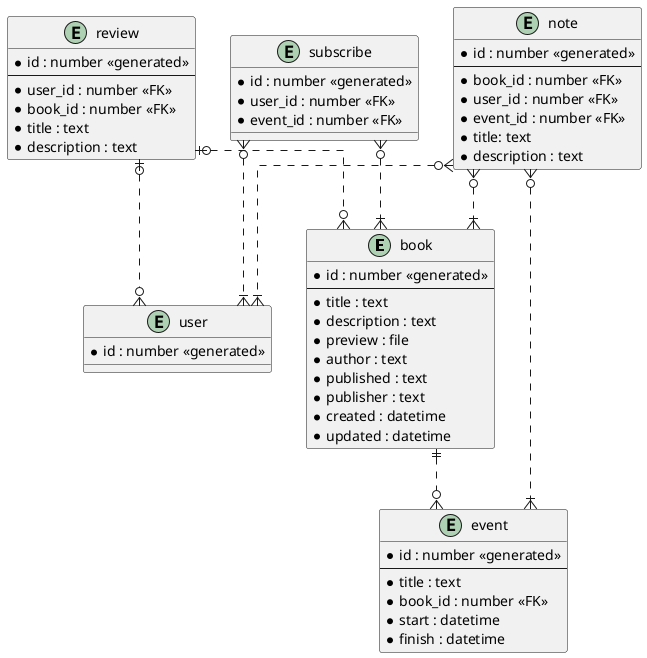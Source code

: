 @startuml

' hide the spot
' hide circle

' avoid problems with angled crows feet
skinparam linetype ortho

entity "book" as book {
  *id : number <<generated>>
  --
  *title : text
  *description : text
  *preview : file
  *author : text
  *published : text
  *publisher : text
  *created : datetime
  *updated : datetime
}

entity "user" as user {
    *id : number <<generated>>
}

entity "event" as event {
  *id : number <<generated>>
  --
  *title : text
  *book_id : number <<FK>>
  *start : datetime
  *finish : datetime
}

entity "subscribe" as subscribe {
    *id : number <<generated>>
    *user_id : number <<FK>>
    *event_id : number <<FK>>
}

entity "note" as note {
  *id : number <<generated>>
  --
  *book_id : number <<FK>>
  *user_id : number <<FK>>
  *event_id : number <<FK>>
  *title: text
  *description : text
}

entity "review" as review {
  *id : number <<generated>>
  --
  *user_id : number <<FK>>
  *book_id : number <<FK>>
  *title : text
  *description : text
}

book ||..o{ event

subscribe }o..|{ user
subscribe }o..|{ book

note }o..|{ book
note }o..|{ user
note }o..|{ event

review |o..o{ book
review |o..o{ user

@enduml
